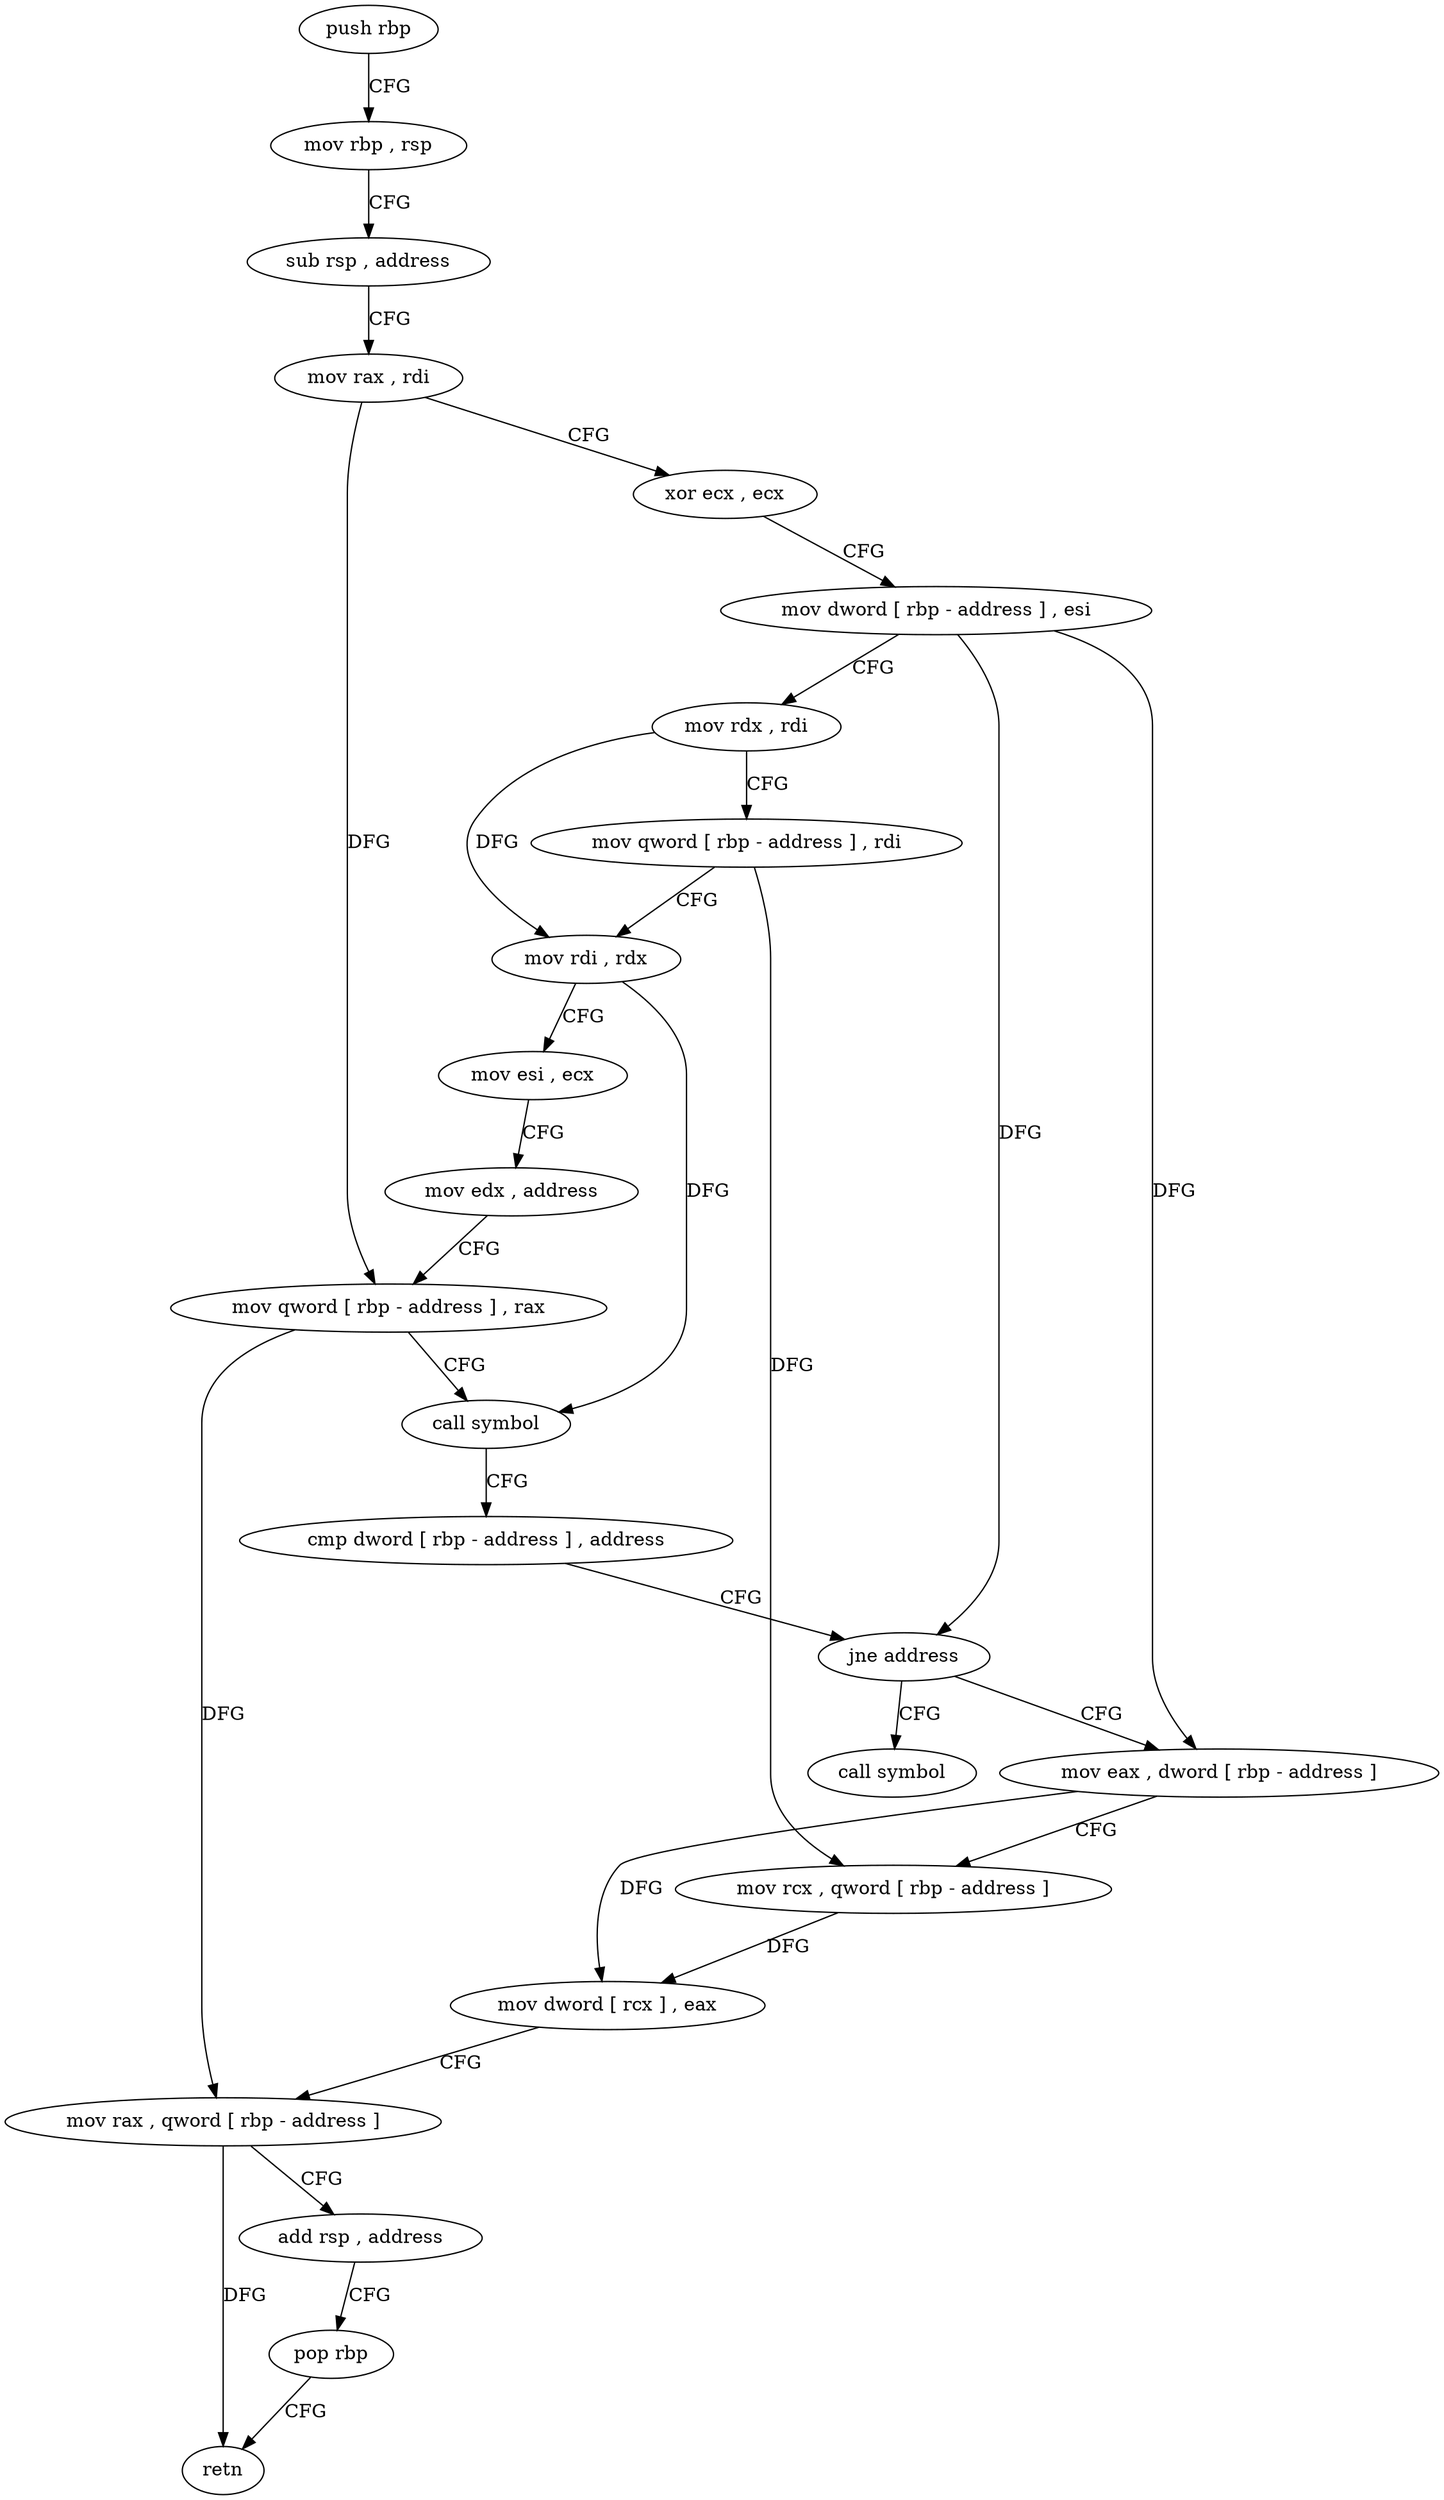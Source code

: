 digraph "func" {
"4218352" [label = "push rbp" ]
"4218353" [label = "mov rbp , rsp" ]
"4218356" [label = "sub rsp , address" ]
"4218360" [label = "mov rax , rdi" ]
"4218363" [label = "xor ecx , ecx" ]
"4218365" [label = "mov dword [ rbp - address ] , esi" ]
"4218368" [label = "mov rdx , rdi" ]
"4218371" [label = "mov qword [ rbp - address ] , rdi" ]
"4218375" [label = "mov rdi , rdx" ]
"4218378" [label = "mov esi , ecx" ]
"4218380" [label = "mov edx , address" ]
"4218385" [label = "mov qword [ rbp - address ] , rax" ]
"4218389" [label = "call symbol" ]
"4218394" [label = "cmp dword [ rbp - address ] , address" ]
"4218398" [label = "jne address" ]
"4218409" [label = "mov eax , dword [ rbp - address ]" ]
"4218404" [label = "call symbol" ]
"4218412" [label = "mov rcx , qword [ rbp - address ]" ]
"4218416" [label = "mov dword [ rcx ] , eax" ]
"4218418" [label = "mov rax , qword [ rbp - address ]" ]
"4218422" [label = "add rsp , address" ]
"4218426" [label = "pop rbp" ]
"4218427" [label = "retn" ]
"4218352" -> "4218353" [ label = "CFG" ]
"4218353" -> "4218356" [ label = "CFG" ]
"4218356" -> "4218360" [ label = "CFG" ]
"4218360" -> "4218363" [ label = "CFG" ]
"4218360" -> "4218385" [ label = "DFG" ]
"4218363" -> "4218365" [ label = "CFG" ]
"4218365" -> "4218368" [ label = "CFG" ]
"4218365" -> "4218398" [ label = "DFG" ]
"4218365" -> "4218409" [ label = "DFG" ]
"4218368" -> "4218371" [ label = "CFG" ]
"4218368" -> "4218375" [ label = "DFG" ]
"4218371" -> "4218375" [ label = "CFG" ]
"4218371" -> "4218412" [ label = "DFG" ]
"4218375" -> "4218378" [ label = "CFG" ]
"4218375" -> "4218389" [ label = "DFG" ]
"4218378" -> "4218380" [ label = "CFG" ]
"4218380" -> "4218385" [ label = "CFG" ]
"4218385" -> "4218389" [ label = "CFG" ]
"4218385" -> "4218418" [ label = "DFG" ]
"4218389" -> "4218394" [ label = "CFG" ]
"4218394" -> "4218398" [ label = "CFG" ]
"4218398" -> "4218409" [ label = "CFG" ]
"4218398" -> "4218404" [ label = "CFG" ]
"4218409" -> "4218412" [ label = "CFG" ]
"4218409" -> "4218416" [ label = "DFG" ]
"4218412" -> "4218416" [ label = "DFG" ]
"4218416" -> "4218418" [ label = "CFG" ]
"4218418" -> "4218422" [ label = "CFG" ]
"4218418" -> "4218427" [ label = "DFG" ]
"4218422" -> "4218426" [ label = "CFG" ]
"4218426" -> "4218427" [ label = "CFG" ]
}
